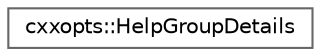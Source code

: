 digraph "Graphical Class Hierarchy"
{
 // LATEX_PDF_SIZE
  bgcolor="transparent";
  edge [fontname=Helvetica,fontsize=10,labelfontname=Helvetica,labelfontsize=10];
  node [fontname=Helvetica,fontsize=10,shape=box,height=0.2,width=0.4];
  rankdir="LR";
  Node0 [id="Node000000",label="cxxopts::HelpGroupDetails",height=0.2,width=0.4,color="grey40", fillcolor="white", style="filled",URL="$structcxxopts_1_1_help_group_details.html",tooltip=" "];
}
